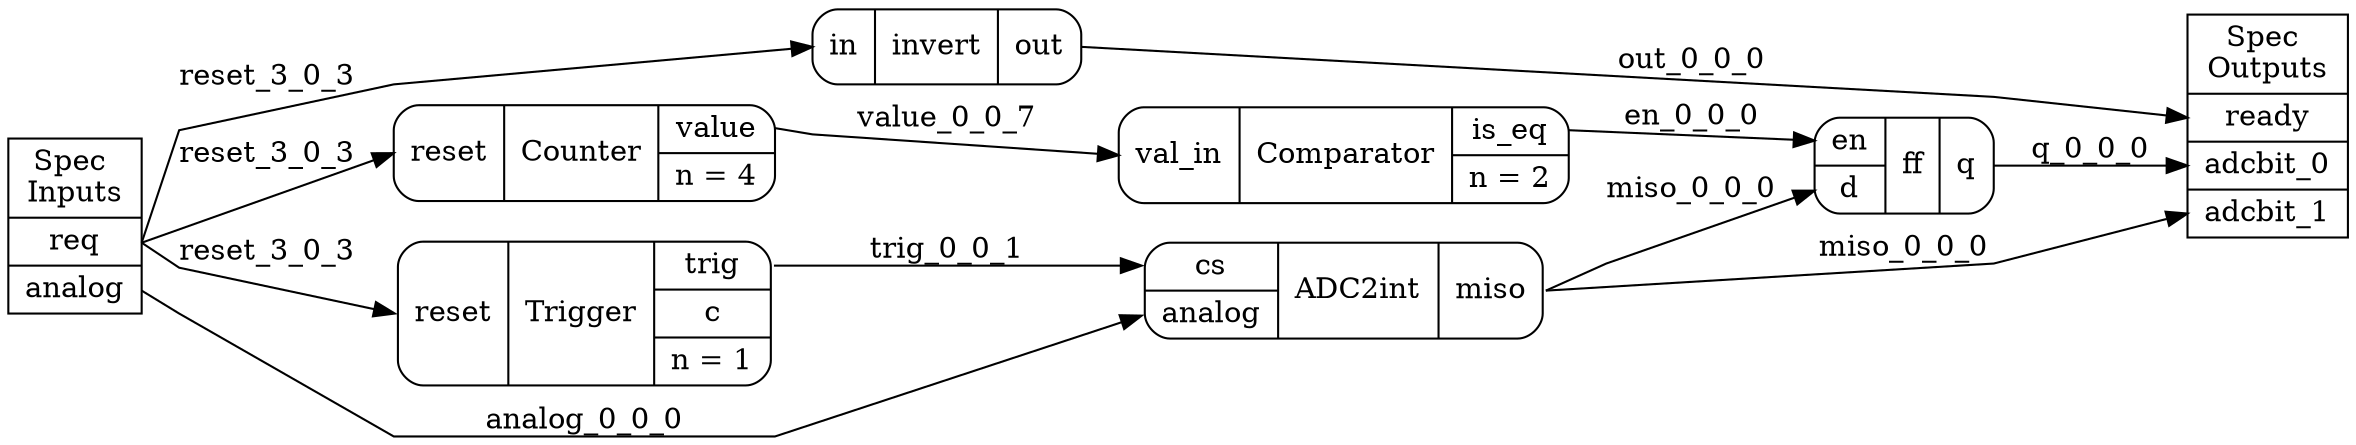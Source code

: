digraph pyco_out {
	node [shape=Mrecord]
	compound=true label="" labeljust=center labelloc=b rankdir=LR splines=polyline
	G1_in [label="Spec \nInputs|<req> req|<analog> analog" rank=source shape=record]
	"4462011408.4463516944.ff_3" [label="{{<en> en|<d> d}|ff|{<q> q}}"]
	"4462011408.4463516944.invert_3" [label="{{<in> in}|invert|{<out> out}}"]
	"4462011408.4463516944.Comparator_3" [label="{{<val_in> val_in}|Comparator|{<is_eq> is_eq|<n> n = 2}}"]
	"4462011408.4463516944.ADC2int_3" [label="{{<cs> cs|<analog> analog}|ADC2int|{<miso> miso}}"]
	"4462011408.4463516944.Counter_4" [label="{{<reset> reset}|Counter|{<value> value|<n> n = 4}}"]
	"4462011408.4463516944.Trigger_4" [label="{{<reset> reset}|Trigger|{<trig> trig|<c> c|<n> n = 1}}"]
	G1_out [label="Spec \nOutputs|<ready> ready|<adcbit_0> adcbit_0|<adcbit_1> adcbit_1" rank=sink shape=record]
	"4462011408.4463516944.Trigger_4":trig -> "4462011408.4463516944.ADC2int_3":cs [label=trig_0_0_1]
	"4462011408.4463516944.invert_3":out -> G1_out:ready [label=out_0_0_0]
	"4462011408.4463516944.ADC2int_3":miso -> "4462011408.4463516944.ff_3":d [label=miso_0_0_0]
	"4462011408.4463516944.ADC2int_3":miso -> G1_out:adcbit_1 [label=miso_0_0_0]
	"4462011408.4463516944.Comparator_3":is_eq -> "4462011408.4463516944.ff_3":en [label=en_0_0_0]
	"4462011408.4463516944.ff_3":q -> G1_out:adcbit_0 [label=q_0_0_0]
	"4462011408.4463516944.Counter_4":value -> "4462011408.4463516944.Comparator_3":val_in [label=value_0_0_7]
	G1_in:req -> "4462011408.4463516944.Counter_4":reset [label=reset_3_0_3]
	G1_in:req -> "4462011408.4463516944.Trigger_4":reset [label=reset_3_0_3]
	G1_in:req -> "4462011408.4463516944.invert_3":in [label=reset_3_0_3]
	G1_in:analog -> "4462011408.4463516944.ADC2int_3":analog [label=analog_0_0_0]
}

